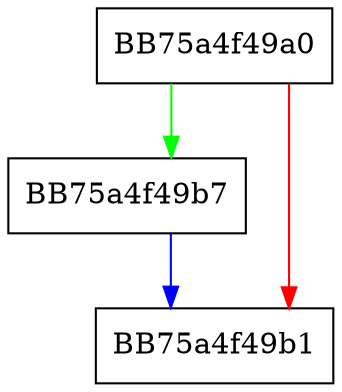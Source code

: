 digraph _Tidy {
  node [shape="box"];
  graph [splines=ortho];
  BB75a4f49a0 -> BB75a4f49b7 [color="green"];
  BB75a4f49a0 -> BB75a4f49b1 [color="red"];
  BB75a4f49b7 -> BB75a4f49b1 [color="blue"];
}